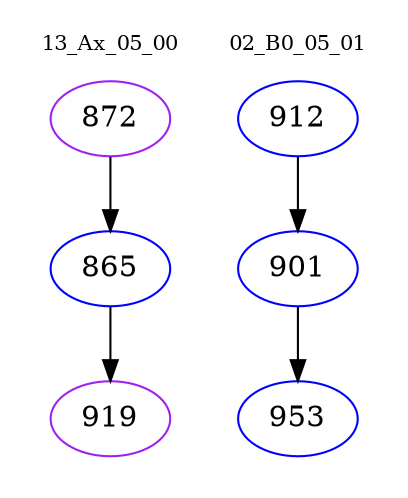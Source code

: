 digraph{
subgraph cluster_0 {
color = white
label = "13_Ax_05_00";
fontsize=10;
T0_872 [label="872", color="purple"]
T0_872 -> T0_865 [color="black"]
T0_865 [label="865", color="blue"]
T0_865 -> T0_919 [color="black"]
T0_919 [label="919", color="purple"]
}
subgraph cluster_1 {
color = white
label = "02_B0_05_01";
fontsize=10;
T1_912 [label="912", color="blue"]
T1_912 -> T1_901 [color="black"]
T1_901 [label="901", color="blue"]
T1_901 -> T1_953 [color="black"]
T1_953 [label="953", color="blue"]
}
}
